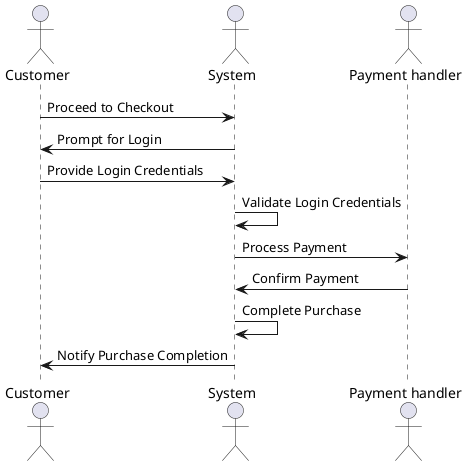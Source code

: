 @startuml checkout_and_payment

!define Actor customer
!define Actor system
!define Actor payment_handler

actor Customer as Customer
actor System as System
actor "Payment handler" as PaymentHandler

Customer -> System: Proceed to Checkout
System -> Customer: Prompt for Login
Customer -> System: Provide Login Credentials
System -> System: Validate Login Credentials
System -> PaymentHandler: Process Payment
PaymentHandler -> System: Confirm Payment
System -> System: Complete Purchase
System -> Customer: Notify Purchase Completion

@enduml
